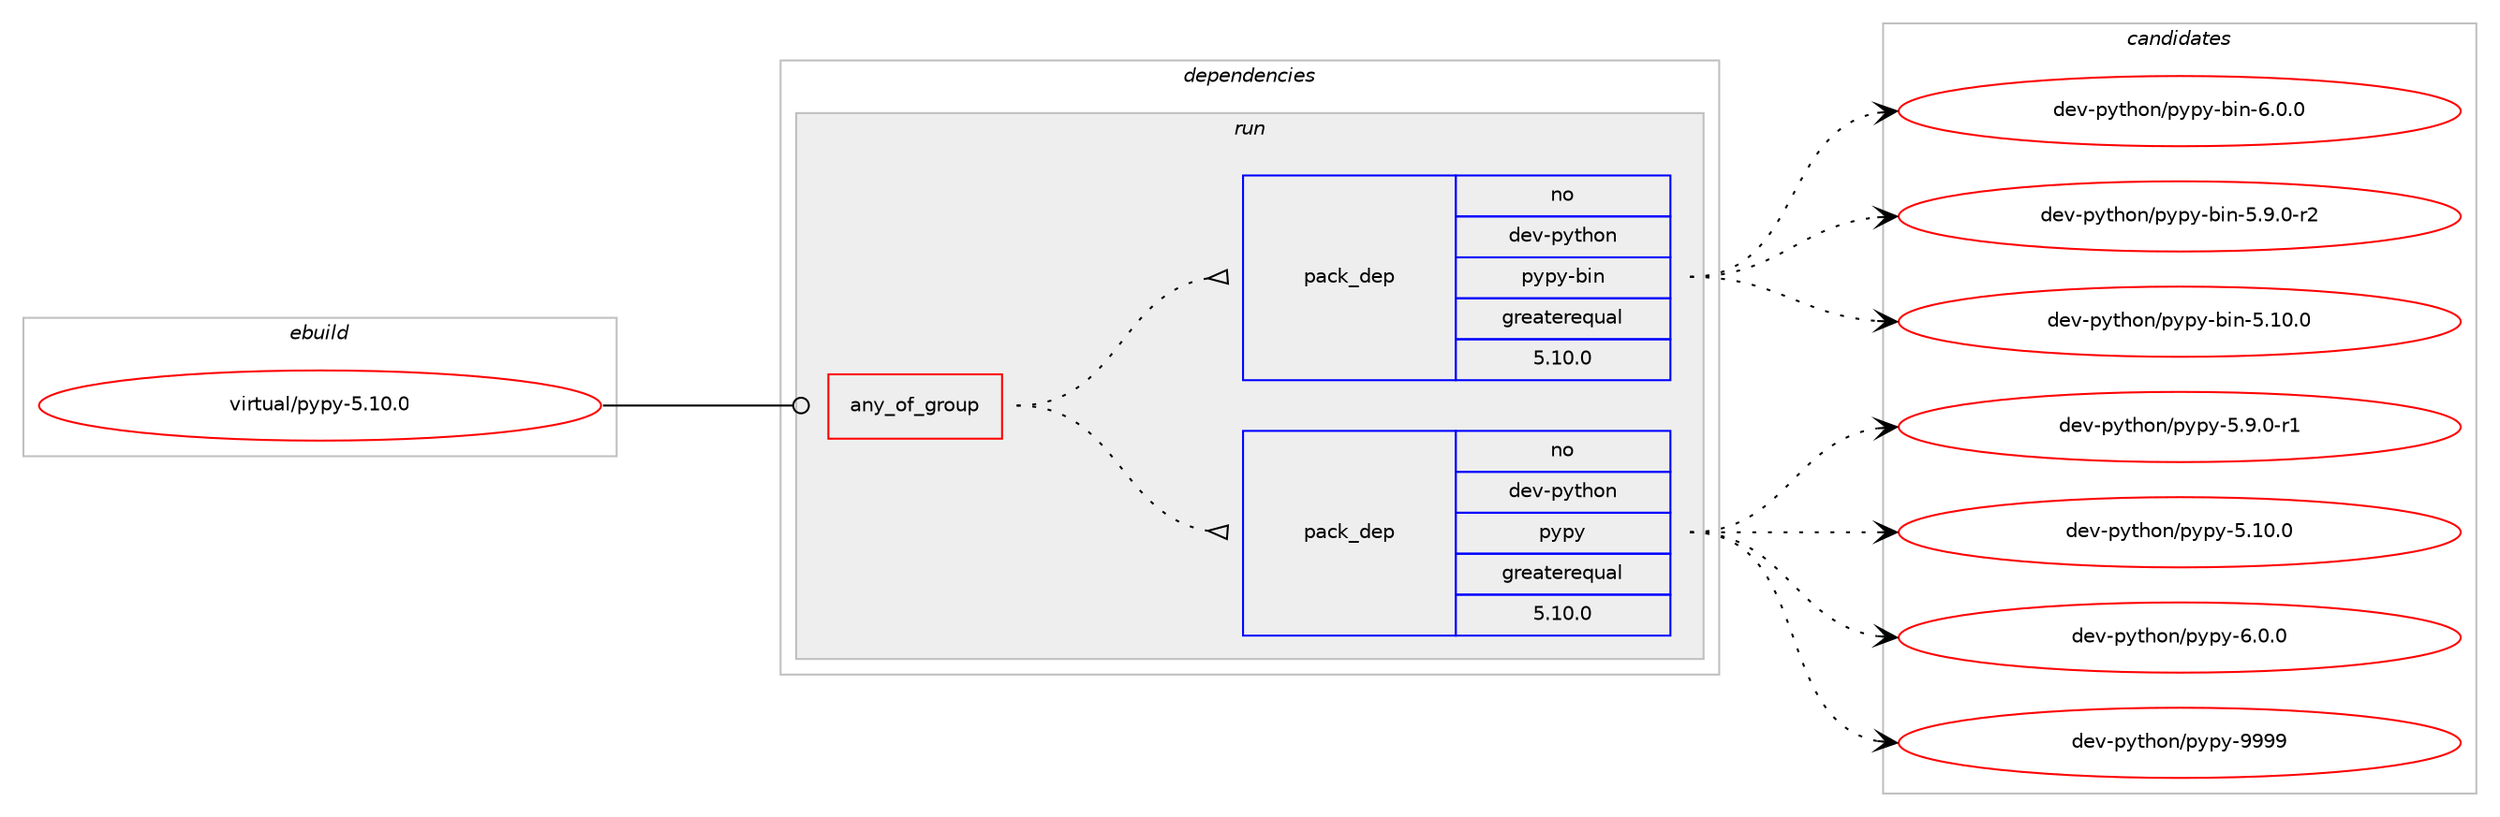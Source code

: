 digraph prolog {

# *************
# Graph options
# *************

newrank=true;
concentrate=true;
compound=true;
graph [rankdir=LR,fontname=Helvetica,fontsize=10,ranksep=1.5];#, ranksep=2.5, nodesep=0.2];
edge  [arrowhead=vee];
node  [fontname=Helvetica,fontsize=10];

# **********
# The ebuild
# **********

subgraph cluster_leftcol {
color=gray;
rank=same;
label=<<i>ebuild</i>>;
id [label="virtual/pypy-5.10.0", color=red, width=4, href="../virtual/pypy-5.10.0.svg"];
}

# ****************
# The dependencies
# ****************

subgraph cluster_midcol {
color=gray;
label=<<i>dependencies</i>>;
subgraph cluster_compile {
fillcolor="#eeeeee";
style=filled;
label=<<i>compile</i>>;
}
subgraph cluster_compileandrun {
fillcolor="#eeeeee";
style=filled;
label=<<i>compile and run</i>>;
}
subgraph cluster_run {
fillcolor="#eeeeee";
style=filled;
label=<<i>run</i>>;
subgraph any92 {
dependency8903 [label=<<TABLE BORDER="0" CELLBORDER="1" CELLSPACING="0" CELLPADDING="4"><TR><TD CELLPADDING="10">any_of_group</TD></TR></TABLE>>, shape=none, color=red];subgraph pack7963 {
dependency8904 [label=<<TABLE BORDER="0" CELLBORDER="1" CELLSPACING="0" CELLPADDING="4" WIDTH="220"><TR><TD ROWSPAN="6" CELLPADDING="30">pack_dep</TD></TR><TR><TD WIDTH="110">no</TD></TR><TR><TD>dev-python</TD></TR><TR><TD>pypy</TD></TR><TR><TD>greaterequal</TD></TR><TR><TD>5.10.0</TD></TR></TABLE>>, shape=none, color=blue];
}
dependency8903:e -> dependency8904:w [weight=20,style="dotted",arrowhead="oinv"];
subgraph pack7964 {
dependency8905 [label=<<TABLE BORDER="0" CELLBORDER="1" CELLSPACING="0" CELLPADDING="4" WIDTH="220"><TR><TD ROWSPAN="6" CELLPADDING="30">pack_dep</TD></TR><TR><TD WIDTH="110">no</TD></TR><TR><TD>dev-python</TD></TR><TR><TD>pypy-bin</TD></TR><TR><TD>greaterequal</TD></TR><TR><TD>5.10.0</TD></TR></TABLE>>, shape=none, color=blue];
}
dependency8903:e -> dependency8905:w [weight=20,style="dotted",arrowhead="oinv"];
}
id:e -> dependency8903:w [weight=20,style="solid",arrowhead="odot"];
}
}

# **************
# The candidates
# **************

subgraph cluster_choices {
rank=same;
color=gray;
label=<<i>candidates</i>>;

subgraph choice7963 {
color=black;
nodesep=1;
choice10010111845112121116104111110471121211121214553465746484511449 [label="dev-python/pypy-5.9.0-r1", color=red, width=4,href="../dev-python/pypy-5.9.0-r1.svg"];
choice100101118451121211161041111104711212111212145534649484648 [label="dev-python/pypy-5.10.0", color=red, width=4,href="../dev-python/pypy-5.10.0.svg"];
choice1001011184511212111610411111047112121112121455446484648 [label="dev-python/pypy-6.0.0", color=red, width=4,href="../dev-python/pypy-6.0.0.svg"];
choice10010111845112121116104111110471121211121214557575757 [label="dev-python/pypy-9999", color=red, width=4,href="../dev-python/pypy-9999.svg"];
dependency8904:e -> choice10010111845112121116104111110471121211121214553465746484511449:w [style=dotted,weight="100"];
dependency8904:e -> choice100101118451121211161041111104711212111212145534649484648:w [style=dotted,weight="100"];
dependency8904:e -> choice1001011184511212111610411111047112121112121455446484648:w [style=dotted,weight="100"];
dependency8904:e -> choice10010111845112121116104111110471121211121214557575757:w [style=dotted,weight="100"];
}
subgraph choice7964 {
color=black;
nodesep=1;
choice100101118451121211161041111104711212111212145981051104553465746484511450 [label="dev-python/pypy-bin-5.9.0-r2", color=red, width=4,href="../dev-python/pypy-bin-5.9.0-r2.svg"];
choice1001011184511212111610411111047112121112121459810511045534649484648 [label="dev-python/pypy-bin-5.10.0", color=red, width=4,href="../dev-python/pypy-bin-5.10.0.svg"];
choice10010111845112121116104111110471121211121214598105110455446484648 [label="dev-python/pypy-bin-6.0.0", color=red, width=4,href="../dev-python/pypy-bin-6.0.0.svg"];
dependency8905:e -> choice100101118451121211161041111104711212111212145981051104553465746484511450:w [style=dotted,weight="100"];
dependency8905:e -> choice1001011184511212111610411111047112121112121459810511045534649484648:w [style=dotted,weight="100"];
dependency8905:e -> choice10010111845112121116104111110471121211121214598105110455446484648:w [style=dotted,weight="100"];
}
}

}
